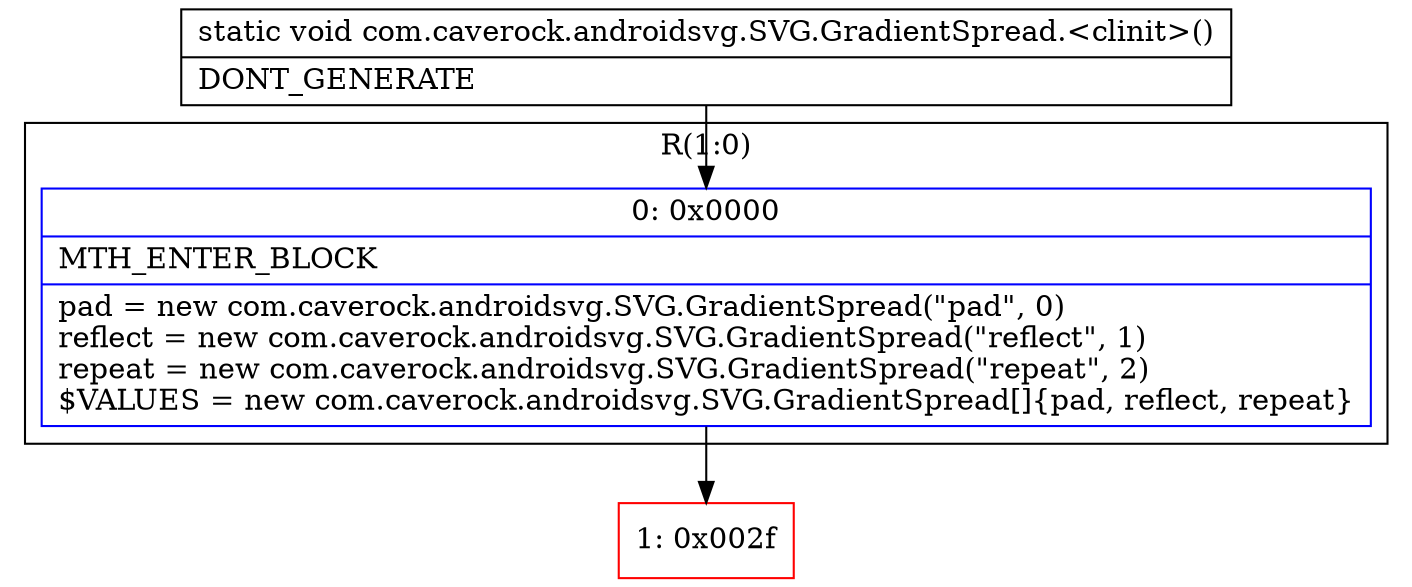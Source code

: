 digraph "CFG forcom.caverock.androidsvg.SVG.GradientSpread.\<clinit\>()V" {
subgraph cluster_Region_786858392 {
label = "R(1:0)";
node [shape=record,color=blue];
Node_0 [shape=record,label="{0\:\ 0x0000|MTH_ENTER_BLOCK\l|pad = new com.caverock.androidsvg.SVG.GradientSpread(\"pad\", 0)\lreflect = new com.caverock.androidsvg.SVG.GradientSpread(\"reflect\", 1)\lrepeat = new com.caverock.androidsvg.SVG.GradientSpread(\"repeat\", 2)\l$VALUES = new com.caverock.androidsvg.SVG.GradientSpread[]\{pad, reflect, repeat\}\l}"];
}
Node_1 [shape=record,color=red,label="{1\:\ 0x002f}"];
MethodNode[shape=record,label="{static void com.caverock.androidsvg.SVG.GradientSpread.\<clinit\>()  | DONT_GENERATE\l}"];
MethodNode -> Node_0;
Node_0 -> Node_1;
}

